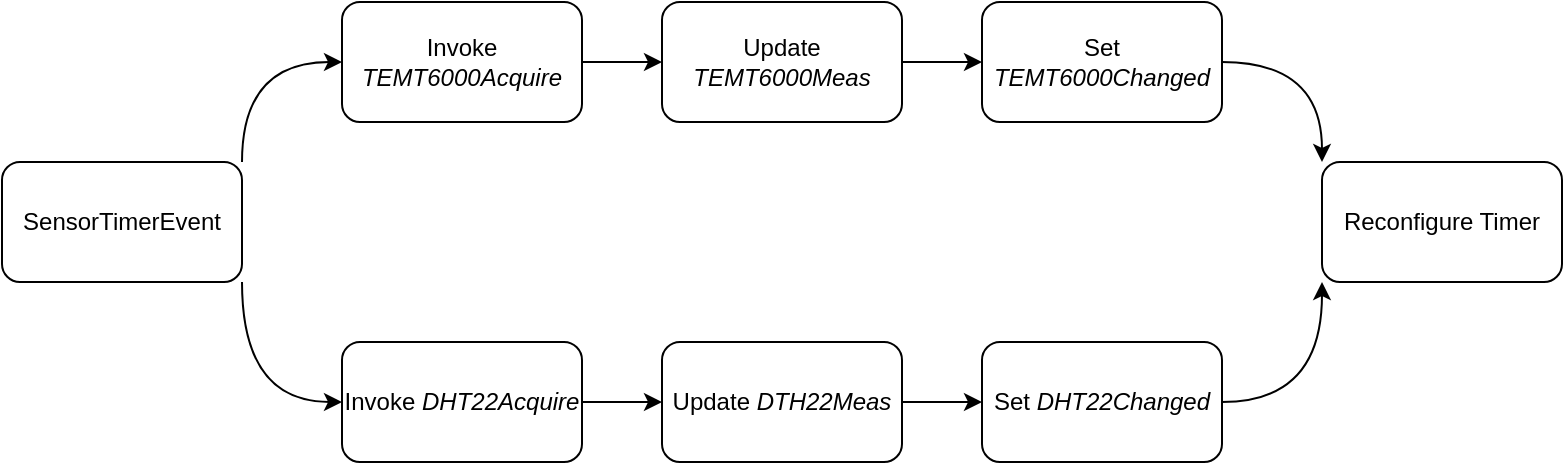 <mxfile version="28.0.6">
  <diagram name="Page-1" id="OBbx15FdBmkEEtf_1neW">
    <mxGraphModel dx="1426" dy="769" grid="1" gridSize="10" guides="1" tooltips="1" connect="1" arrows="1" fold="1" page="1" pageScale="1" pageWidth="827" pageHeight="1169" math="0" shadow="0">
      <root>
        <mxCell id="0" />
        <mxCell id="1" parent="0" />
        <mxCell id="oxSPB6yIOMCNKOq10TtP-10" style="edgeStyle=orthogonalEdgeStyle;rounded=0;orthogonalLoop=1;jettySize=auto;html=1;exitX=1;exitY=0;exitDx=0;exitDy=0;entryX=0;entryY=0.5;entryDx=0;entryDy=0;curved=1;" edge="1" parent="1" source="oxSPB6yIOMCNKOq10TtP-1" target="oxSPB6yIOMCNKOq10TtP-2">
          <mxGeometry relative="1" as="geometry" />
        </mxCell>
        <mxCell id="oxSPB6yIOMCNKOq10TtP-11" style="edgeStyle=orthogonalEdgeStyle;rounded=0;orthogonalLoop=1;jettySize=auto;html=1;exitX=1;exitY=1;exitDx=0;exitDy=0;entryX=0;entryY=0.5;entryDx=0;entryDy=0;curved=1;" edge="1" parent="1" source="oxSPB6yIOMCNKOq10TtP-1" target="oxSPB6yIOMCNKOq10TtP-3">
          <mxGeometry relative="1" as="geometry" />
        </mxCell>
        <mxCell id="oxSPB6yIOMCNKOq10TtP-1" value="SensorTimerEvent" style="rounded=1;whiteSpace=wrap;html=1;" vertex="1" parent="1">
          <mxGeometry x="30" y="370" width="120" height="60" as="geometry" />
        </mxCell>
        <mxCell id="oxSPB6yIOMCNKOq10TtP-12" value="" style="edgeStyle=orthogonalEdgeStyle;rounded=0;orthogonalLoop=1;jettySize=auto;html=1;" edge="1" parent="1" source="oxSPB6yIOMCNKOq10TtP-2" target="oxSPB6yIOMCNKOq10TtP-4">
          <mxGeometry relative="1" as="geometry" />
        </mxCell>
        <mxCell id="oxSPB6yIOMCNKOq10TtP-2" value="Invoke &lt;i&gt;TEMT6000Acquire&lt;/i&gt;" style="rounded=1;whiteSpace=wrap;html=1;" vertex="1" parent="1">
          <mxGeometry x="200" y="290" width="120" height="60" as="geometry" />
        </mxCell>
        <mxCell id="oxSPB6yIOMCNKOq10TtP-14" value="" style="edgeStyle=orthogonalEdgeStyle;rounded=0;orthogonalLoop=1;jettySize=auto;html=1;" edge="1" parent="1" source="oxSPB6yIOMCNKOq10TtP-3" target="oxSPB6yIOMCNKOq10TtP-6">
          <mxGeometry relative="1" as="geometry" />
        </mxCell>
        <mxCell id="oxSPB6yIOMCNKOq10TtP-3" value="Invoke &lt;i&gt;DHT22Acquire&lt;/i&gt;" style="rounded=1;whiteSpace=wrap;html=1;" vertex="1" parent="1">
          <mxGeometry x="200" y="460" width="120" height="60" as="geometry" />
        </mxCell>
        <mxCell id="oxSPB6yIOMCNKOq10TtP-13" value="" style="edgeStyle=orthogonalEdgeStyle;rounded=0;orthogonalLoop=1;jettySize=auto;html=1;" edge="1" parent="1" source="oxSPB6yIOMCNKOq10TtP-4" target="oxSPB6yIOMCNKOq10TtP-5">
          <mxGeometry relative="1" as="geometry" />
        </mxCell>
        <mxCell id="oxSPB6yIOMCNKOq10TtP-4" value="Update &lt;i&gt;TEMT6000Meas&lt;/i&gt;" style="rounded=1;whiteSpace=wrap;html=1;" vertex="1" parent="1">
          <mxGeometry x="360" y="290" width="120" height="60" as="geometry" />
        </mxCell>
        <mxCell id="oxSPB6yIOMCNKOq10TtP-17" style="edgeStyle=orthogonalEdgeStyle;rounded=0;orthogonalLoop=1;jettySize=auto;html=1;entryX=0;entryY=0;entryDx=0;entryDy=0;curved=1;" edge="1" parent="1" source="oxSPB6yIOMCNKOq10TtP-5" target="oxSPB6yIOMCNKOq10TtP-8">
          <mxGeometry relative="1" as="geometry" />
        </mxCell>
        <mxCell id="oxSPB6yIOMCNKOq10TtP-5" value="Set &lt;i&gt;TEMT6000Changed&lt;/i&gt;" style="rounded=1;whiteSpace=wrap;html=1;" vertex="1" parent="1">
          <mxGeometry x="520" y="290" width="120" height="60" as="geometry" />
        </mxCell>
        <mxCell id="oxSPB6yIOMCNKOq10TtP-15" value="" style="edgeStyle=orthogonalEdgeStyle;rounded=0;orthogonalLoop=1;jettySize=auto;html=1;" edge="1" parent="1" source="oxSPB6yIOMCNKOq10TtP-6" target="oxSPB6yIOMCNKOq10TtP-7">
          <mxGeometry relative="1" as="geometry" />
        </mxCell>
        <mxCell id="oxSPB6yIOMCNKOq10TtP-6" value="Update &lt;i&gt;DTH22Meas&lt;/i&gt;" style="rounded=1;whiteSpace=wrap;html=1;" vertex="1" parent="1">
          <mxGeometry x="360" y="460" width="120" height="60" as="geometry" />
        </mxCell>
        <mxCell id="oxSPB6yIOMCNKOq10TtP-16" style="edgeStyle=orthogonalEdgeStyle;rounded=0;orthogonalLoop=1;jettySize=auto;html=1;entryX=0;entryY=1;entryDx=0;entryDy=0;curved=1;" edge="1" parent="1" source="oxSPB6yIOMCNKOq10TtP-7" target="oxSPB6yIOMCNKOq10TtP-8">
          <mxGeometry relative="1" as="geometry" />
        </mxCell>
        <mxCell id="oxSPB6yIOMCNKOq10TtP-7" value="Set &lt;i&gt;DHT22Changed&lt;/i&gt;" style="rounded=1;whiteSpace=wrap;html=1;" vertex="1" parent="1">
          <mxGeometry x="520" y="460" width="120" height="60" as="geometry" />
        </mxCell>
        <mxCell id="oxSPB6yIOMCNKOq10TtP-8" value="Reconfigure Timer" style="rounded=1;whiteSpace=wrap;html=1;" vertex="1" parent="1">
          <mxGeometry x="690" y="370" width="120" height="60" as="geometry" />
        </mxCell>
      </root>
    </mxGraphModel>
  </diagram>
</mxfile>
